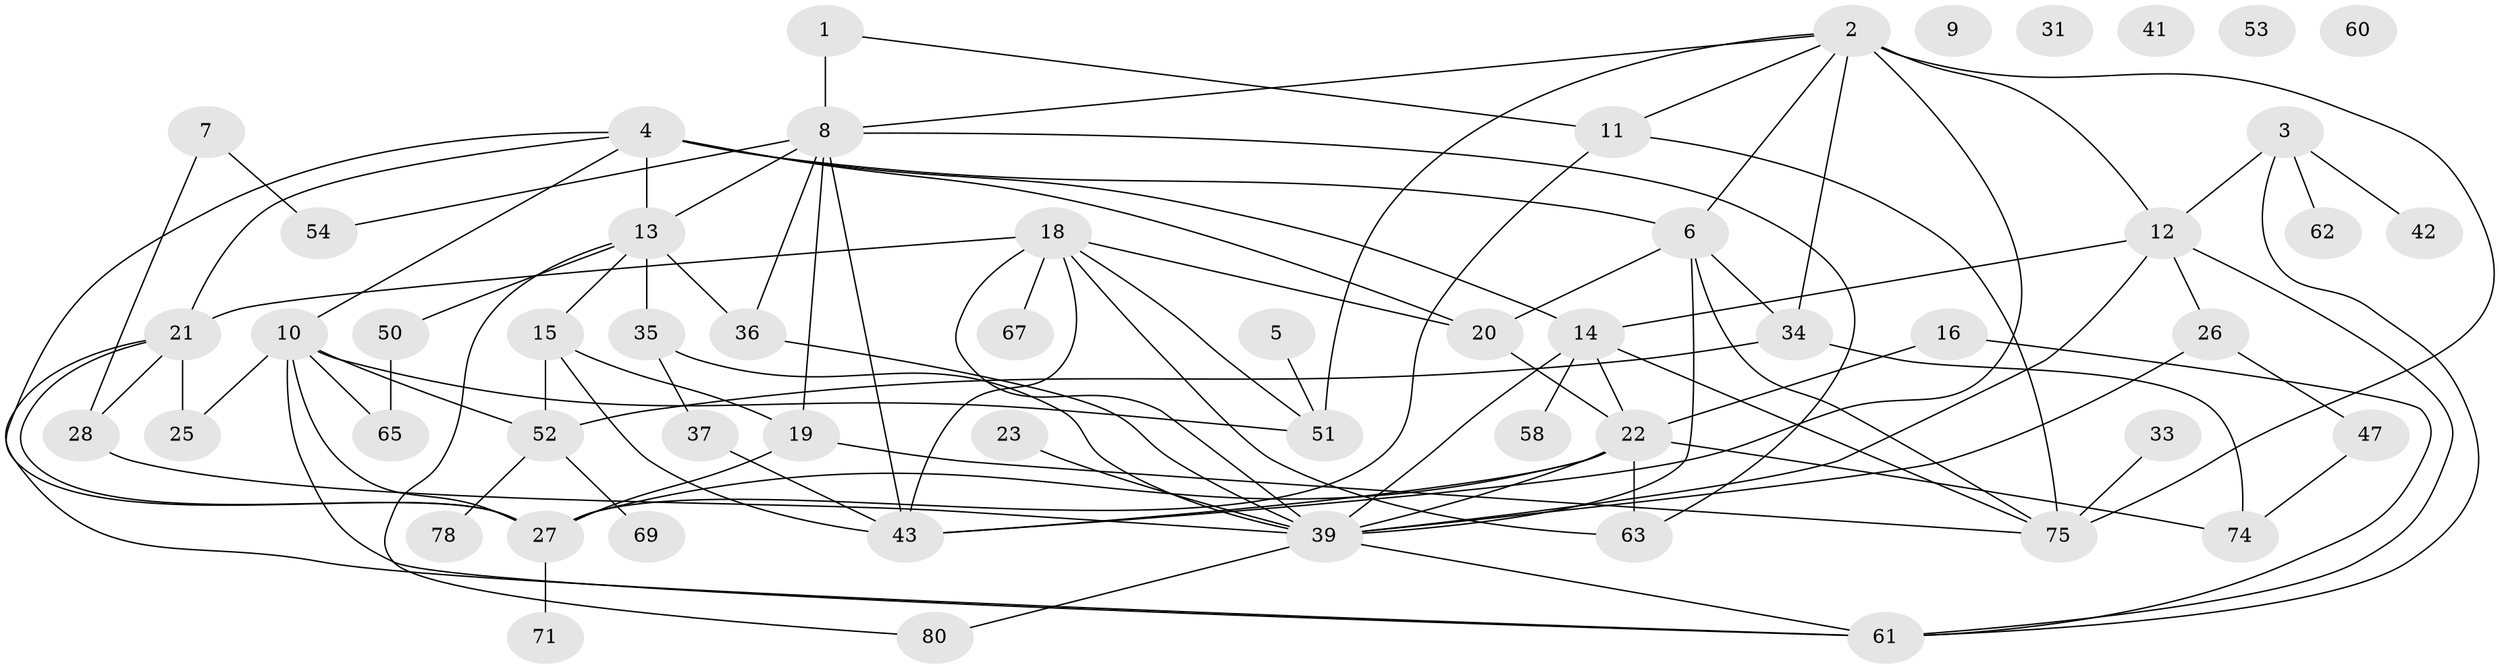 // original degree distribution, {3: 0.19047619047619047, 7: 0.07142857142857142, 4: 0.14285714285714285, 2: 0.19047619047619047, 1: 0.17857142857142858, 5: 0.13095238095238096, 0: 0.05952380952380952, 6: 0.03571428571428571}
// Generated by graph-tools (version 1.1) at 2025/41/03/06/25 10:41:19]
// undirected, 55 vertices, 97 edges
graph export_dot {
graph [start="1"]
  node [color=gray90,style=filled];
  1 [super="+49"];
  2 [super="+55"];
  3 [super="+70"];
  4 [super="+29"];
  5 [super="+17"];
  6 [super="+40"];
  7 [super="+79"];
  8 [super="+57"];
  9;
  10 [super="+73"];
  11 [super="+66"];
  12 [super="+45"];
  13 [super="+81"];
  14 [super="+24"];
  15 [super="+83"];
  16 [super="+44"];
  18 [super="+46"];
  19;
  20 [super="+77"];
  21 [super="+56"];
  22 [super="+38"];
  23;
  25;
  26 [super="+32"];
  27 [super="+48"];
  28 [super="+30"];
  31;
  33;
  34 [super="+59"];
  35 [super="+64"];
  36;
  37;
  39 [super="+68"];
  41;
  42;
  43 [super="+84"];
  47;
  50;
  51;
  52 [super="+82"];
  53;
  54;
  58;
  60;
  61;
  62;
  63;
  65 [super="+72"];
  67;
  69;
  71;
  74;
  75 [super="+76"];
  78;
  80;
  1 -- 8 [weight=2];
  1 -- 11;
  2 -- 34;
  2 -- 51;
  2 -- 75;
  2 -- 43;
  2 -- 8;
  2 -- 11;
  2 -- 12;
  2 -- 6;
  3 -- 12;
  3 -- 42;
  3 -- 61;
  3 -- 62;
  4 -- 27;
  4 -- 21;
  4 -- 20;
  4 -- 6;
  4 -- 10;
  4 -- 13;
  4 -- 14;
  5 -- 51;
  6 -- 20;
  6 -- 39;
  6 -- 75;
  6 -- 34;
  7 -- 54;
  7 -- 28;
  8 -- 13 [weight=2];
  8 -- 54;
  8 -- 19;
  8 -- 36;
  8 -- 43;
  8 -- 63;
  10 -- 51;
  10 -- 25;
  10 -- 61;
  10 -- 65;
  10 -- 27;
  10 -- 52;
  11 -- 75;
  11 -- 27;
  12 -- 26;
  12 -- 14;
  12 -- 61;
  12 -- 39;
  13 -- 15;
  13 -- 36;
  13 -- 80;
  13 -- 50;
  13 -- 35;
  14 -- 58;
  14 -- 75;
  14 -- 22;
  14 -- 39;
  15 -- 43;
  15 -- 19;
  15 -- 52;
  16 -- 22;
  16 -- 61;
  18 -- 20;
  18 -- 21 [weight=2];
  18 -- 39;
  18 -- 63;
  18 -- 67;
  18 -- 51;
  18 -- 43;
  19 -- 27;
  19 -- 75;
  20 -- 22;
  21 -- 61;
  21 -- 25;
  21 -- 27;
  21 -- 28;
  22 -- 27;
  22 -- 74;
  22 -- 43;
  22 -- 63;
  22 -- 39;
  23 -- 39;
  26 -- 47;
  26 -- 39;
  27 -- 71;
  28 -- 39;
  33 -- 75;
  34 -- 52;
  34 -- 74;
  35 -- 37;
  35 -- 39;
  36 -- 39;
  37 -- 43;
  39 -- 61;
  39 -- 80;
  47 -- 74;
  50 -- 65;
  52 -- 69;
  52 -- 78;
}

